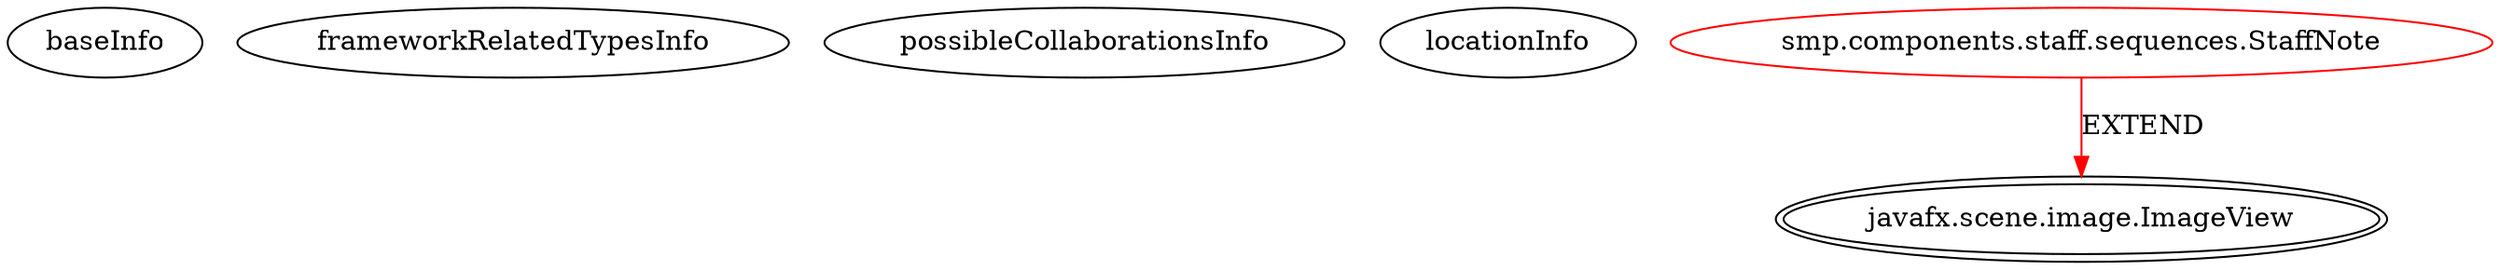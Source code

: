 digraph {
baseInfo[graphId=285,category="extension_graph",isAnonymous=false,possibleRelation=false]
frameworkRelatedTypesInfo[0="javafx.scene.image.ImageView"]
possibleCollaborationsInfo[]
locationInfo[projectName="DC37-Super-Mario-Paint",filePath="/DC37-Super-Mario-Paint/Super-Mario-Paint-master/src/smp/components/staff/sequences/StaffNote.java",contextSignature="StaffNote",graphId="285"]
0[label="smp.components.staff.sequences.StaffNote",vertexType="ROOT_CLIENT_CLASS_DECLARATION",isFrameworkType=false,color=red]
1[label="javafx.scene.image.ImageView",vertexType="FRAMEWORK_CLASS_TYPE",isFrameworkType=true,peripheries=2]
0->1[label="EXTEND",color=red]
}
